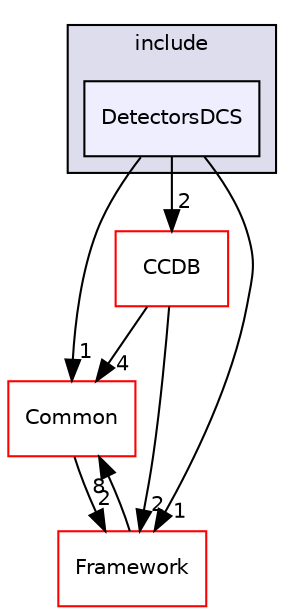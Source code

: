 digraph "/home/travis/build/AliceO2Group/AliceO2/Detectors/DCS/include/DetectorsDCS" {
  bgcolor=transparent;
  compound=true
  node [ fontsize="10", fontname="Helvetica"];
  edge [ labelfontsize="10", labelfontname="Helvetica"];
  subgraph clusterdir_c95f3e1f9928aa536053908b0b0602c6 {
    graph [ bgcolor="#ddddee", pencolor="black", label="include" fontname="Helvetica", fontsize="10", URL="dir_c95f3e1f9928aa536053908b0b0602c6.html"]
  dir_9a464a5d7576b97b39f904b6d49c2b1d [shape=box, label="DetectorsDCS", style="filled", fillcolor="#eeeeff", pencolor="black", URL="dir_9a464a5d7576b97b39f904b6d49c2b1d.html"];
  }
  dir_4ab6b4cc6a7edbff49100e9123df213f [shape=box label="Common" color="red" URL="dir_4ab6b4cc6a7edbff49100e9123df213f.html"];
  dir_6af676bf18881990e4083e191d0e63e0 [shape=box label="CCDB" color="red" URL="dir_6af676bf18881990e4083e191d0e63e0.html"];
  dir_bcbb2cf9a3d3d83e5515c82071a07177 [shape=box label="Framework" color="red" URL="dir_bcbb2cf9a3d3d83e5515c82071a07177.html"];
  dir_4ab6b4cc6a7edbff49100e9123df213f->dir_bcbb2cf9a3d3d83e5515c82071a07177 [headlabel="2", labeldistance=1.5 headhref="dir_000036_000063.html"];
  dir_6af676bf18881990e4083e191d0e63e0->dir_4ab6b4cc6a7edbff49100e9123df213f [headlabel="4", labeldistance=1.5 headhref="dir_000028_000036.html"];
  dir_6af676bf18881990e4083e191d0e63e0->dir_bcbb2cf9a3d3d83e5515c82071a07177 [headlabel="2", labeldistance=1.5 headhref="dir_000028_000063.html"];
  dir_9a464a5d7576b97b39f904b6d49c2b1d->dir_4ab6b4cc6a7edbff49100e9123df213f [headlabel="1", labeldistance=1.5 headhref="dir_000087_000036.html"];
  dir_9a464a5d7576b97b39f904b6d49c2b1d->dir_6af676bf18881990e4083e191d0e63e0 [headlabel="2", labeldistance=1.5 headhref="dir_000087_000028.html"];
  dir_9a464a5d7576b97b39f904b6d49c2b1d->dir_bcbb2cf9a3d3d83e5515c82071a07177 [headlabel="1", labeldistance=1.5 headhref="dir_000087_000063.html"];
  dir_bcbb2cf9a3d3d83e5515c82071a07177->dir_4ab6b4cc6a7edbff49100e9123df213f [headlabel="8", labeldistance=1.5 headhref="dir_000063_000036.html"];
}
